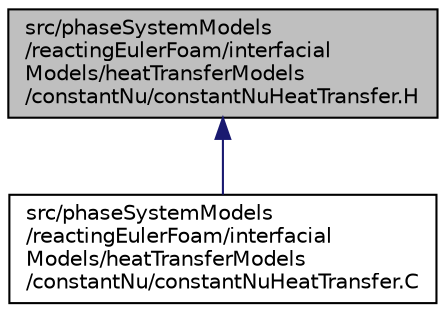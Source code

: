 digraph "src/phaseSystemModels/reactingEulerFoam/interfacialModels/heatTransferModels/constantNu/constantNuHeatTransfer.H"
{
  bgcolor="transparent";
  edge [fontname="Helvetica",fontsize="10",labelfontname="Helvetica",labelfontsize="10"];
  node [fontname="Helvetica",fontsize="10",shape=record];
  Node1 [label="src/phaseSystemModels\l/reactingEulerFoam/interfacial\lModels/heatTransferModels\l/constantNu/constantNuHeatTransfer.H",height=0.2,width=0.4,color="black", fillcolor="grey75", style="filled" fontcolor="black"];
  Node1 -> Node2 [dir="back",color="midnightblue",fontsize="10",style="solid",fontname="Helvetica"];
  Node2 [label="src/phaseSystemModels\l/reactingEulerFoam/interfacial\lModels/heatTransferModels\l/constantNu/constantNuHeatTransfer.C",height=0.2,width=0.4,color="black",URL="$constantNuHeatTransfer_8C.html"];
}
